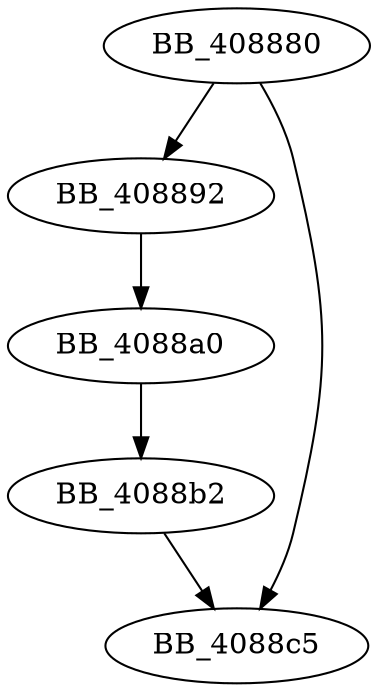 DiGraph __unwind_handler4{
BB_408880->BB_408892
BB_408880->BB_4088c5
BB_408892->BB_4088a0
BB_4088a0->BB_4088b2
BB_4088b2->BB_4088c5
}
